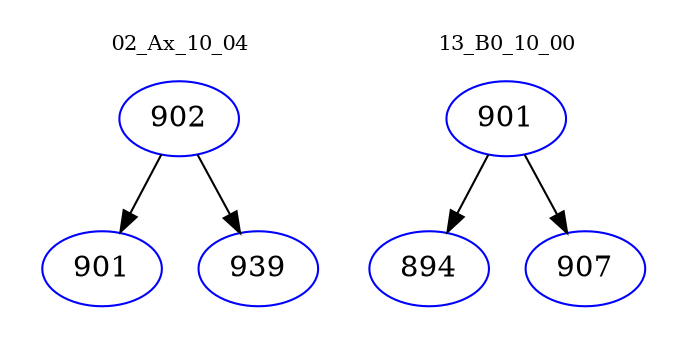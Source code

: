 digraph{
subgraph cluster_0 {
color = white
label = "02_Ax_10_04";
fontsize=10;
T0_902 [label="902", color="blue"]
T0_902 -> T0_901 [color="black"]
T0_901 [label="901", color="blue"]
T0_902 -> T0_939 [color="black"]
T0_939 [label="939", color="blue"]
}
subgraph cluster_1 {
color = white
label = "13_B0_10_00";
fontsize=10;
T1_901 [label="901", color="blue"]
T1_901 -> T1_894 [color="black"]
T1_894 [label="894", color="blue"]
T1_901 -> T1_907 [color="black"]
T1_907 [label="907", color="blue"]
}
}
